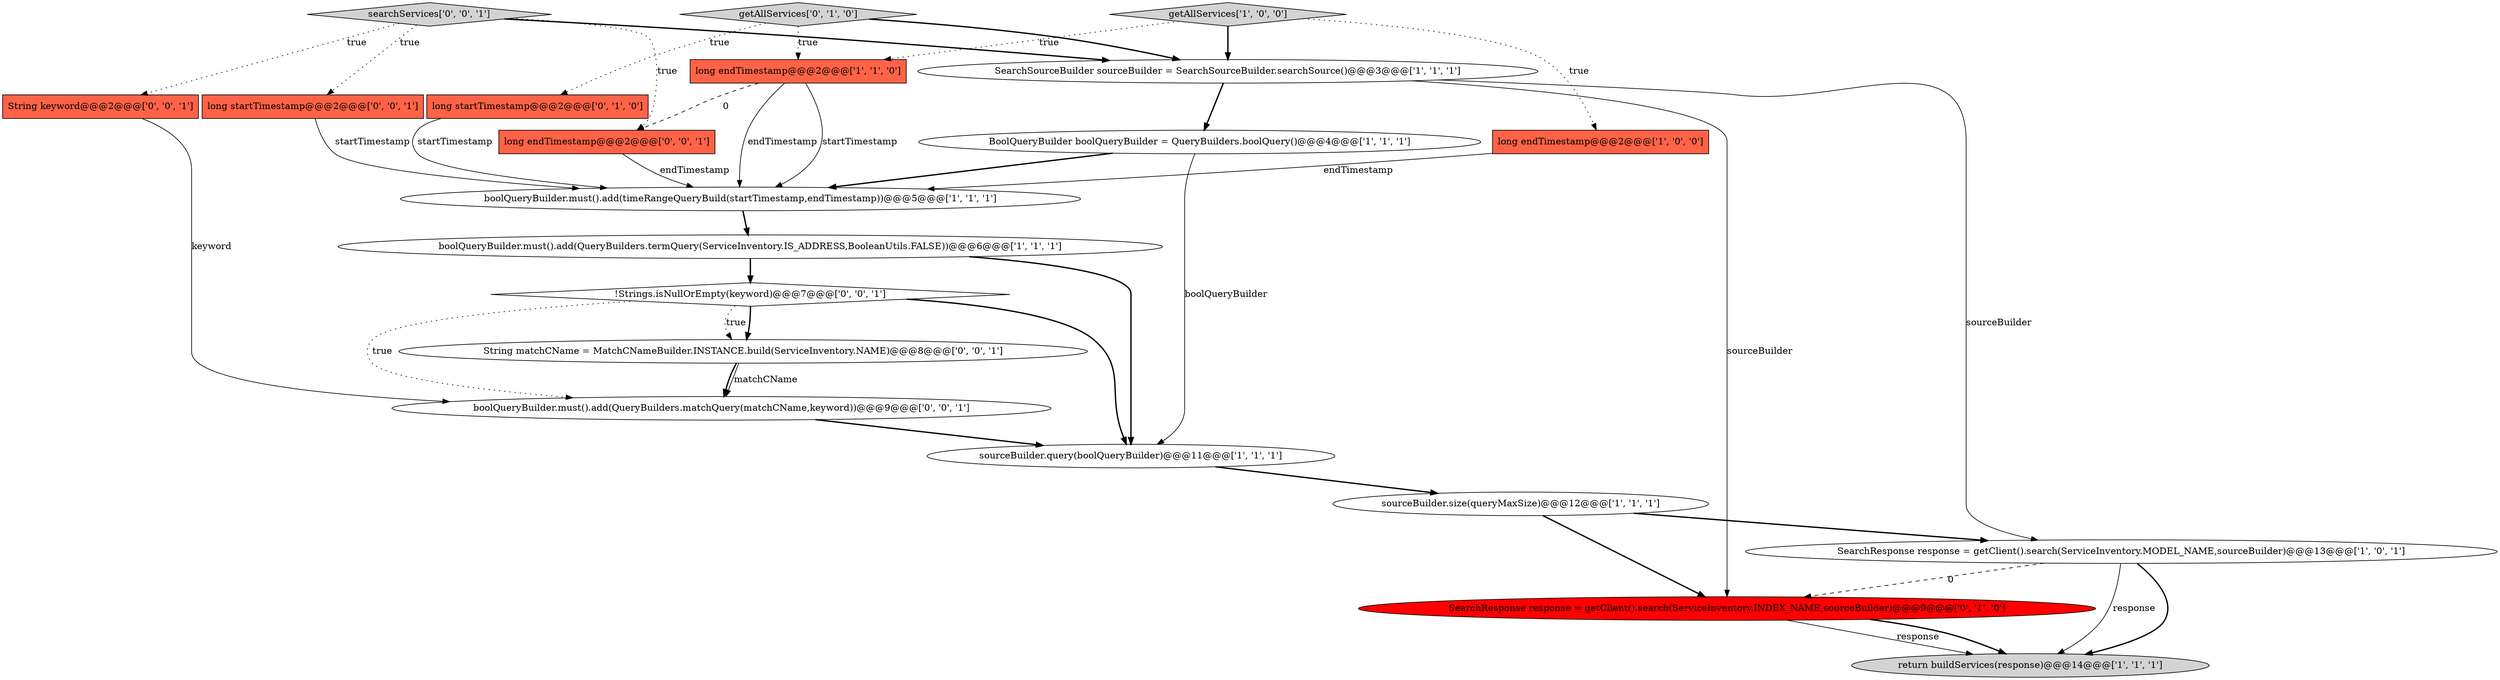 digraph {
1 [style = filled, label = "sourceBuilder.size(queryMaxSize)@@@12@@@['1', '1', '1']", fillcolor = white, shape = ellipse image = "AAA0AAABBB1BBB"];
20 [style = filled, label = "searchServices['0', '0', '1']", fillcolor = lightgray, shape = diamond image = "AAA0AAABBB3BBB"];
2 [style = filled, label = "SearchSourceBuilder sourceBuilder = SearchSourceBuilder.searchSource()@@@3@@@['1', '1', '1']", fillcolor = white, shape = ellipse image = "AAA0AAABBB1BBB"];
14 [style = filled, label = "!Strings.isNullOrEmpty(keyword)@@@7@@@['0', '0', '1']", fillcolor = white, shape = diamond image = "AAA0AAABBB3BBB"];
10 [style = filled, label = "boolQueryBuilder.must().add(QueryBuilders.termQuery(ServiceInventory.IS_ADDRESS,BooleanUtils.FALSE))@@@6@@@['1', '1', '1']", fillcolor = white, shape = ellipse image = "AAA0AAABBB1BBB"];
17 [style = filled, label = "long startTimestamp@@@2@@@['0', '0', '1']", fillcolor = tomato, shape = box image = "AAA0AAABBB3BBB"];
3 [style = filled, label = "return buildServices(response)@@@14@@@['1', '1', '1']", fillcolor = lightgray, shape = ellipse image = "AAA0AAABBB1BBB"];
7 [style = filled, label = "sourceBuilder.query(boolQueryBuilder)@@@11@@@['1', '1', '1']", fillcolor = white, shape = ellipse image = "AAA0AAABBB1BBB"];
8 [style = filled, label = "long endTimestamp@@@2@@@['1', '1', '0']", fillcolor = tomato, shape = box image = "AAA0AAABBB1BBB"];
12 [style = filled, label = "getAllServices['0', '1', '0']", fillcolor = lightgray, shape = diamond image = "AAA0AAABBB2BBB"];
0 [style = filled, label = "BoolQueryBuilder boolQueryBuilder = QueryBuilders.boolQuery()@@@4@@@['1', '1', '1']", fillcolor = white, shape = ellipse image = "AAA0AAABBB1BBB"];
5 [style = filled, label = "boolQueryBuilder.must().add(timeRangeQueryBuild(startTimestamp,endTimestamp))@@@5@@@['1', '1', '1']", fillcolor = white, shape = ellipse image = "AAA0AAABBB1BBB"];
11 [style = filled, label = "long startTimestamp@@@2@@@['0', '1', '0']", fillcolor = tomato, shape = box image = "AAA0AAABBB2BBB"];
13 [style = filled, label = "SearchResponse response = getClient().search(ServiceInventory.INDEX_NAME,sourceBuilder)@@@9@@@['0', '1', '0']", fillcolor = red, shape = ellipse image = "AAA1AAABBB2BBB"];
4 [style = filled, label = "long endTimestamp@@@2@@@['1', '0', '0']", fillcolor = tomato, shape = box image = "AAA0AAABBB1BBB"];
16 [style = filled, label = "String matchCName = MatchCNameBuilder.INSTANCE.build(ServiceInventory.NAME)@@@8@@@['0', '0', '1']", fillcolor = white, shape = ellipse image = "AAA0AAABBB3BBB"];
6 [style = filled, label = "SearchResponse response = getClient().search(ServiceInventory.MODEL_NAME,sourceBuilder)@@@13@@@['1', '0', '1']", fillcolor = white, shape = ellipse image = "AAA0AAABBB1BBB"];
19 [style = filled, label = "long endTimestamp@@@2@@@['0', '0', '1']", fillcolor = tomato, shape = box image = "AAA0AAABBB3BBB"];
18 [style = filled, label = "String keyword@@@2@@@['0', '0', '1']", fillcolor = tomato, shape = box image = "AAA0AAABBB3BBB"];
15 [style = filled, label = "boolQueryBuilder.must().add(QueryBuilders.matchQuery(matchCName,keyword))@@@9@@@['0', '0', '1']", fillcolor = white, shape = ellipse image = "AAA0AAABBB3BBB"];
9 [style = filled, label = "getAllServices['1', '0', '0']", fillcolor = lightgray, shape = diamond image = "AAA0AAABBB1BBB"];
14->16 [style = bold, label=""];
5->10 [style = bold, label=""];
6->3 [style = bold, label=""];
16->15 [style = bold, label=""];
8->19 [style = dashed, label="0"];
7->1 [style = bold, label=""];
0->7 [style = solid, label="boolQueryBuilder"];
15->7 [style = bold, label=""];
10->14 [style = bold, label=""];
9->2 [style = bold, label=""];
12->8 [style = dotted, label="true"];
20->17 [style = dotted, label="true"];
16->15 [style = solid, label="matchCName"];
11->5 [style = solid, label="startTimestamp"];
13->3 [style = solid, label="response"];
17->5 [style = solid, label="startTimestamp"];
10->7 [style = bold, label=""];
1->13 [style = bold, label=""];
2->6 [style = solid, label="sourceBuilder"];
14->7 [style = bold, label=""];
20->2 [style = bold, label=""];
9->8 [style = dotted, label="true"];
12->11 [style = dotted, label="true"];
18->15 [style = solid, label="keyword"];
14->16 [style = dotted, label="true"];
14->15 [style = dotted, label="true"];
4->5 [style = solid, label="endTimestamp"];
2->13 [style = solid, label="sourceBuilder"];
2->0 [style = bold, label=""];
1->6 [style = bold, label=""];
12->2 [style = bold, label=""];
6->13 [style = dashed, label="0"];
13->3 [style = bold, label=""];
8->5 [style = solid, label="endTimestamp"];
20->18 [style = dotted, label="true"];
9->4 [style = dotted, label="true"];
19->5 [style = solid, label="endTimestamp"];
20->19 [style = dotted, label="true"];
6->3 [style = solid, label="response"];
0->5 [style = bold, label=""];
8->5 [style = solid, label="startTimestamp"];
}
